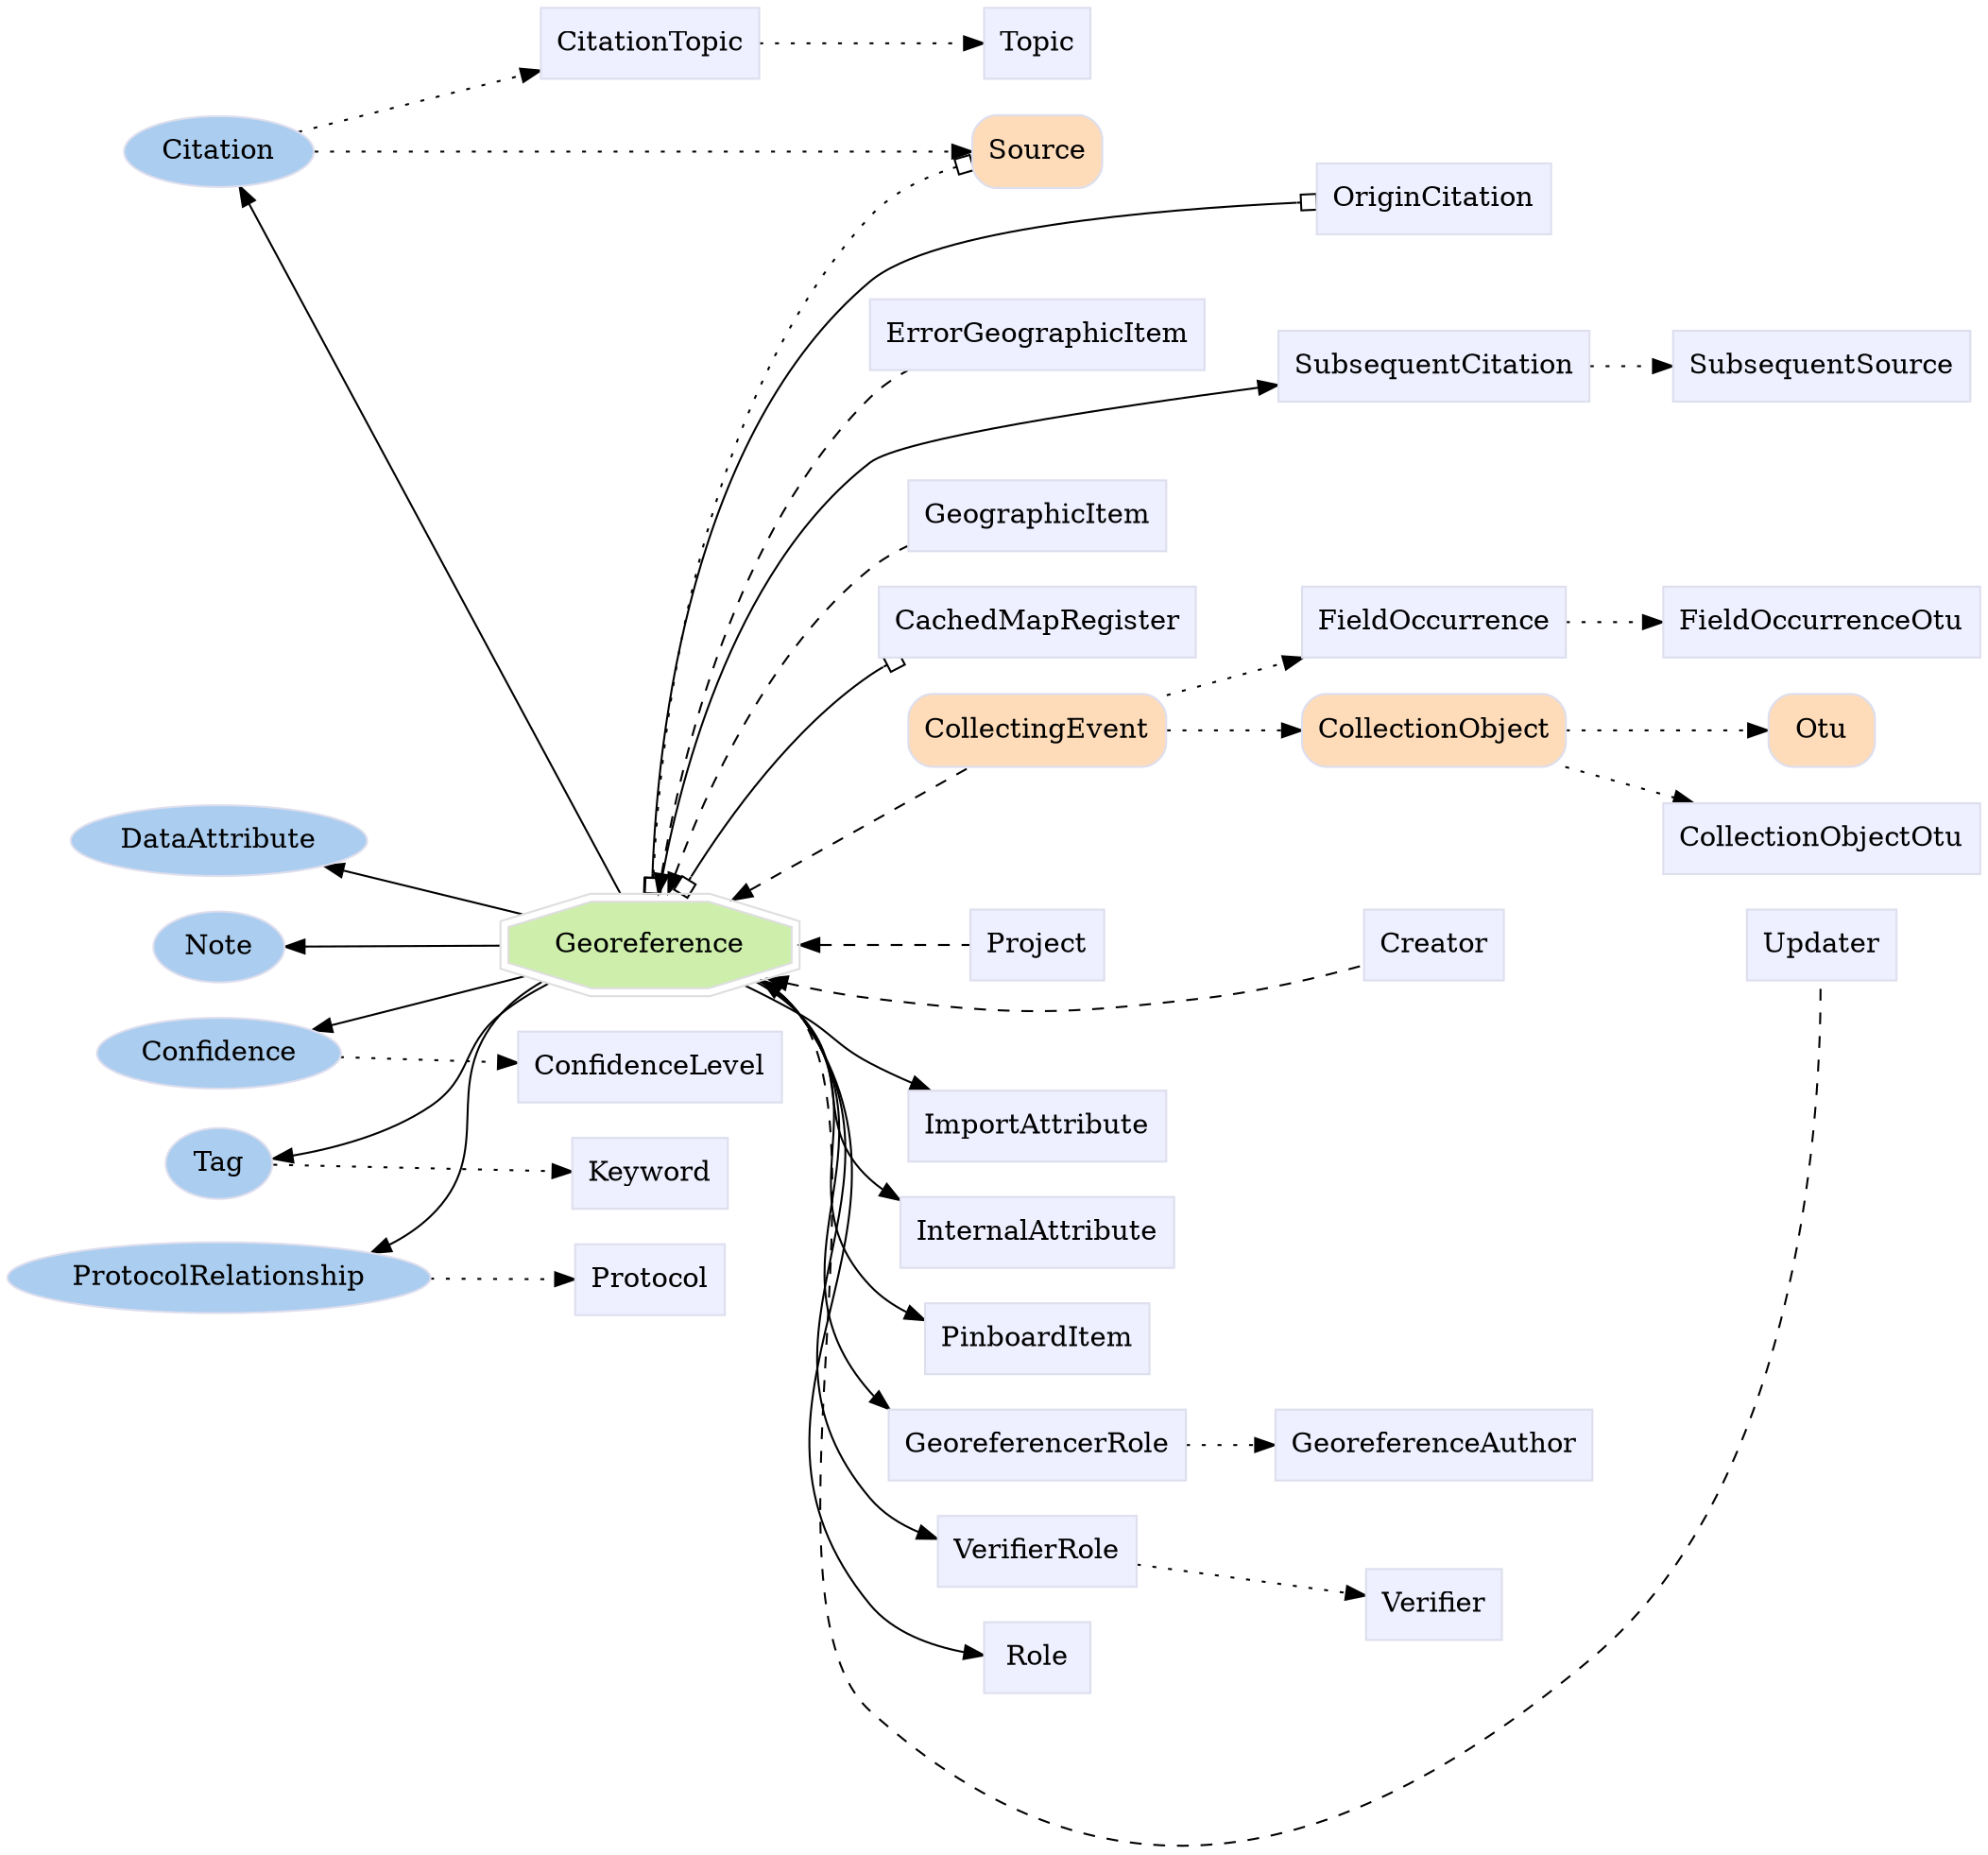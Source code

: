 digraph Georeference {
	graph [bb="0,0,849.03,919.9",
		label="",
		outputorder=edgesfirst,
		rankdir=LR
	];
	node [label="\N"];
	subgraph annotator_cluster {
		graph [rank=min];
		Citation	[color="#dddeee",
			fillcolor="#abcdef",
			group=annotator,
			height=0.5,
			href="/develop/Data/models.html#citation",
			label=Citation,
			pos="88.713,846.9",
			shape=oval,
			style=filled,
			target=_top,
			width=1.1279];
		Confidence	[color="#dddeee",
			fillcolor="#abcdef",
			group=annotator,
			height=0.5,
			href="/develop/Data/models.html#confidence",
			label=Confidence,
			pos="88.713,386.9",
			shape=oval,
			style=filled,
			target=_top,
			width=1.4833];
		DataAttribute	[color="#dddeee",
			fillcolor="#abcdef",
			group=annotator,
			height=0.5,
			href="/develop/Data/models.html#data-attribute",
			label=DataAttribute,
			pos="88.713,495.9",
			shape=oval,
			style=filled,
			target=_top,
			width=1.7108];
		Tag	[color="#dddeee",
			fillcolor="#abcdef",
			group=annotator,
			height=0.5,
			href="/develop/Data/models.html#tag",
			label=Tag,
			pos="88.713,331.9",
			shape=oval,
			style=filled,
			target=_top,
			width=0.75];
		Note	[color="#dddeee",
			fillcolor="#abcdef",
			group=annotator,
			height=0.5,
			href="/develop/Data/models.html#note",
			label=Note,
			pos="88.713,441.9",
			shape=oval,
			style=filled,
			target=_top,
			width=0.80088];
		ProtocolRelationship	[color="#dddeee",
			fillcolor="#abcdef",
			group=annotator,
			height=0.5,
			href="/develop/Data/models.html#protocol-relationship",
			label=ProtocolRelationship,
			pos="88.713,277.9",
			shape=oval,
			style=filled,
			target=_top,
			width=2.4643];
	}
	subgraph core {
		CollectionObject	[color="#dddeee",
			fillcolor="#fedcba",
			group=core,
			height=0.51389,
			href="/develop/Data/models.html#collection-object",
			label=CollectionObject,
			pos="621.03,552.9",
			shape=Mrecord,
			style=filled,
			target=_top,
			width=1.5035];
		CollectingEvent	[color="#dddeee",
			fillcolor="#fedcba",
			group=core,
			height=0.51389,
			href="/develop/Data/models.html#collecting-event",
			label=CollectingEvent,
			pos="455.03,552.9",
			shape=Mrecord,
			style=filled,
			target=_top,
			width=1.441];
		Otu	[color="#dddeee",
			fillcolor="#fedcba",
			group=core,
			height=0.51389,
			href="/develop/Data/models.html#otu",
			label=Otu,
			pos="784.78,552.9",
			shape=Mrecord,
			style=filled,
			target=_top,
			width=0.75];
		Source	[color="#dddeee",
			fillcolor="#fedcba",
			group=core,
			height=0.51389,
			href="/develop/Data/models.html#source",
			label=Source,
			pos="455.03,846.9",
			shape=Mrecord,
			style=filled,
			target=_top,
			width=0.75];
	}
	subgraph supporting {
		Georeference	[color="#dedede",
			fillcolor="#cdefab",
			group=target,
			height=0.61111,
			href="/develop/Data/models.html#georeference",
			label=Georeference,
			pos="282.98,443.9",
			shape=doubleoctagon,
			style=filled,
			target=_top,
			width=1.9321];
		CitationTopic	[color="#dddeee",
			fillcolor="#eeefff",
			group=supporting,
			height=0.5,
			href="/develop/Data/models.html#citation-topic",
			label=CitationTopic,
			pos="282.98,901.9",
			shape=box,
			style=filled,
			target=_top,
			width=1.2639];
		CollectionObjectOtu	[color="#dddeee",
			fillcolor="#eeefff",
			group=supporting,
			height=0.5,
			href="/develop/Data/models.html#collection-object-otu",
			label=CollectionObjectOtu,
			pos="784.78,497.9",
			shape=box,
			style=filled,
			target=_top,
			width=1.7847];
		ConfidenceLevel	[color="#dddeee",
			fillcolor="#eeefff",
			group=supporting,
			height=0.5,
			href="/develop/Data/models.html#confidence-level",
			label=ConfidenceLevel,
			pos="282.98,385.9",
			shape=box,
			style=filled,
			target=_top,
			width=1.5139];
		FieldOccurrence	[color="#dddeee",
			fillcolor="#eeefff",
			group=supporting,
			height=0.5,
			href="/develop/Data/models.html#field-occurrence",
			label=FieldOccurrence,
			pos="621.03,607.9",
			shape=box,
			style=filled,
			target=_top,
			width=1.4722];
		FieldOccurrenceOtu	[color="#dddeee",
			fillcolor="#eeefff",
			group=supporting,
			height=0.5,
			href="/develop/Data/models.html#field-occurrence-otu",
			label=FieldOccurrenceOtu,
			pos="784.78,607.9",
			shape=box,
			style=filled,
			target=_top,
			width=1.7535];
		GeoreferencerRole	[color="#dddeee",
			fillcolor="#eeefff",
			group=supporting,
			height=0.5,
			href="/develop/Data/models.html#georeferencer-role",
			label=GeoreferencerRole,
			pos="455.03,189.9",
			shape=box,
			style=filled,
			target=_top,
			width=1.6493];
		GeoreferenceAuthor	[color="#dddeee",
			fillcolor="#eeefff",
			group=supporting,
			height=0.5,
			href="/develop/Data/models.html#georeference-author",
			label=GeoreferenceAuthor,
			pos="621.03,189.9",
			shape=box,
			style=filled,
			target=_top,
			width=1.7639];
		ImportAttribute	[color="#dddeee",
			fillcolor="#eeefff",
			group=supporting,
			height=0.5,
			href="/develop/Data/models.html#import-attribute",
			label=ImportAttribute,
			pos="455.03,351.9",
			shape=box,
			style=filled,
			target=_top,
			width=1.4201];
		InternalAttribute	[color="#dddeee",
			fillcolor="#eeefff",
			group=supporting,
			height=0.5,
			href="/develop/Data/models.html#internal-attribute",
			label=InternalAttribute,
			pos="455.03,297.9",
			shape=box,
			style=filled,
			target=_top,
			width=1.4826];
		Keyword	[color="#dddeee",
			fillcolor="#eeefff",
			group=supporting,
			height=0.5,
			href="/develop/Data/models.html#keyword",
			label=Keyword,
			pos="282.98,331.9",
			shape=box,
			style=filled,
			target=_top,
			width=0.92014];
		PinboardItem	[color="#dddeee",
			fillcolor="#eeefff",
			group=supporting,
			height=0.5,
			href="/develop/Data/models.html#pinboard-item",
			label=PinboardItem,
			pos="455.03,243.9",
			shape=box,
			style=filled,
			target=_top,
			width=1.2535];
		Protocol	[color="#dddeee",
			fillcolor="#eeefff",
			group=supporting,
			height=0.5,
			href="/develop/Data/models.html#protocol",
			label=Protocol,
			pos="282.98,277.9",
			shape=box,
			style=filled,
			target=_top,
			width=0.85764];
		Role	[color="#dddeee",
			fillcolor="#eeefff",
			group=supporting,
			height=0.5,
			href="/develop/Data/models.html#role",
			label=Role,
			pos="455.03,81.903",
			shape=box,
			style=filled,
			target=_top,
			width=0.75];
		SubsequentCitation	[color="#dddeee",
			fillcolor="#eeefff",
			group=supporting,
			height=0.5,
			href="/develop/Data/models.html#subsequent-citation",
			label=SubsequentCitation,
			pos="621.03,726.9",
			shape=box,
			style=filled,
			target=_top,
			width=1.691];
		SubsequentSource	[color="#dddeee",
			fillcolor="#eeefff",
			group=supporting,
			height=0.5,
			href="/develop/Data/models.html#subsequent-source",
			label=SubsequentSource,
			pos="784.78,726.9",
			shape=box,
			style=filled,
			target=_top,
			width=1.6076];
		Topic	[color="#dddeee",
			fillcolor="#eeefff",
			group=supporting,
			height=0.5,
			href="/develop/Data/models.html#topic",
			label=Topic,
			pos="455.03,901.9",
			shape=box,
			style=filled,
			target=_top,
			width=0.75];
		VerifierRole	[color="#dddeee",
			fillcolor="#eeefff",
			group=supporting,
			height=0.5,
			href="/develop/Data/models.html#verifier-role",
			label=VerifierRole,
			pos="455.03,135.9",
			shape=box,
			style=filled,
			target=_top,
			width=1.1493];
		Verifier	[color="#dddeee",
			fillcolor="#eeefff",
			group=supporting,
			height=0.5,
			href="/develop/Data/models.html#verifier",
			label=Verifier,
			pos="621.03,108.9",
			shape=box,
			style=filled,
			target=_top,
			width=0.79514];
		Creator	[color="#dddeee",
			fillcolor="#eeefff",
			group=supporting,
			height=0.5,
			href="/develop/Data/models.html#creator",
			label=Creator,
			pos="621.03,443.9",
			shape=box,
			style=filled,
			target=_top,
			width=0.78472];
		ErrorGeographicItem	[color="#dddeee",
			fillcolor="#eeefff",
			group=supporting,
			height=0.5,
			href="/develop/Data/models.html#error-geographic-item",
			label=ErrorGeographicItem,
			pos="455.03,753.9",
			shape=box,
			style=filled,
			target=_top,
			width=1.8472];
		GeographicItem	[color="#dddeee",
			fillcolor="#eeefff",
			group=supporting,
			height=0.5,
			href="/develop/Data/models.html#geographic-item",
			label=GeographicItem,
			pos="455.03,661.9",
			shape=box,
			style=filled,
			target=_top,
			width=1.4514];
		Project	[color="#dddeee",
			fillcolor="#eeefff",
			group=supporting,
			height=0.5,
			href="/develop/Data/models.html#project",
			label=Project,
			pos="455.03,443.9",
			shape=box,
			style=filled,
			target=_top,
			width=0.75347];
		Updater	[color="#dddeee",
			fillcolor="#eeefff",
			group=supporting,
			height=0.5,
			href="/develop/Data/models.html#updater",
			label=Updater,
			pos="784.78,443.9",
			shape=box,
			style=filled,
			target=_top,
			width=0.82639];
		CachedMapRegister	[color="#dddeee",
			fillcolor="#eeefff",
			group=supporting,
			height=0.5,
			href="/develop/Data/models.html#cached-map-register",
			label=CachedMapRegister,
			pos="455.03,607.9",
			shape=box,
			style=filled,
			target=_top,
			width=1.7639];
		OriginCitation	[color="#dddeee",
			fillcolor="#eeefff",
			group=supporting,
			height=0.5,
			href="/develop/Data/models.html#origin-citation",
			label=OriginCitation,
			pos="621.03,822.9",
			shape=box,
			style=filled,
			target=_top,
			width=1.316];
	}
	Citation -> Source	[pos="e,427.74,846.9 129.74,846.9 200.69,846.9 347.49,846.9 416.56,846.9",
		style=dotted];
	Citation -> CitationTopic	[pos="e,237.19,889.09 123.64,856.61 152.02,864.73 193.08,876.47 226.27,885.97",
		style=dotted];
	Confidence -> ConfidenceLevel	[pos="e,228.3,386.18 142.51,386.63 165.54,386.51 192.77,386.37 217.03,386.24",
		style=dotted];
	Tag -> Keyword	[pos="e,249.56,331.9 116.04,331.9 147.55,331.9 200.75,331.9 238.41,331.9",
		style=dotted];
	ProtocolRelationship -> Protocol	[pos="e,252,277.9 177.69,277.9 199.59,277.9 222.06,277.9 240.51,277.9",
		style=dotted];
	CollectionObject -> Otu	[pos="e,757.64,552.9 675.45,552.9 698.63,552.9 725.23,552.9 746.27,552.9",
		style=dotted];
	CollectionObject -> CollectionObjectOtu	[pos="e,729.6,516.33 675.45,534.74 689.31,530.03 704.39,524.9 718.77,520.01",
		style=dotted];
	CollectingEvent -> CollectionObject	[pos="e,566.52,552.9 507.03,552.9 522.23,552.9 539.11,552.9 555.09,552.9",
		style=dotted];
	CollectingEvent -> FieldOccurrence	[pos="e,567.66,590.34 507.03,570 522.84,575.31 540.45,581.21 556.98,586.76",
		style=dotted];
	Source -> SubsequentCitation	[pos="e,595.01,745.21 481.3,828.42 509.31,807.92 554.65,774.75 585.82,751.94",
		style=invis];
	Source -> OriginCitation	[pos="e,573.23,829.75 482.38,843.05 503.78,839.92 534.73,835.39 561.87,831.41",
		style=invis];
	Georeference -> Citation	[pos="e,98.223,829.07 271.28,466.34 238.45,535.14 139.25,743.08 103.09,818.87"];
	Georeference -> Confidence	[pos="e,129.55,398.71 229.78,428.43 202.03,420.2 168.07,410.13 140.53,401.97"];
	Georeference -> DataAttribute	[pos="e,134.79,483.71 227.25,458.71 201.77,465.6 171.49,473.78 145.84,480.72"];
	Georeference -> Tag	[pos="e,115.58,335.53 235.29,427.01 227.54,423.06 219.92,418.37 213.43,412.9 191.64,394.57 200.24,376.94 177.43,359.9 162.65,348.87 143.38,\
342.09 126.66,337.98"];
	Georeference -> Note	[pos="e,117.67,442.19 213.3,443.19 184.97,442.89 153.17,442.56 128.92,442.31"];
	Georeference -> ProtocolRelationship	[pos="e,154.99,290.17 232.54,427.64 225.45,423.68 218.76,418.82 213.43,412.9 179.54,375.33 213.62,340.26 177.43,304.9 173.74,301.3 169.58,\
298.17 165.13,295.46"];
	Georeference -> CollectingEvent	[dir=back,
		pos="s,316.37,464.66 326.02,470.85 356.97,490.69 398.24,517.14 425.44,534.58",
		style=dashed];
	Georeference -> Source	[arrowhead=obox,
		arrowtail=obox,
		dir=both,
		pos="s,284.3,466.3 e,427.76,839.34 284.7,476.67 287.89,546.52 304.47,711.99 388.53,813.9 396.31,823.32 407.45,830.32 418.34,835.38",
		style=dotted];
	Georeference -> GeoreferencerRole	[pos="e,397.63,208.27 334.51,428.07 341.37,424.06 347.71,419.08 352.53,412.9 407.11,343.15 332.79,285.73 388.53,216.9 388.78,216.6 389.03,\
216.3 389.29,216"];
	Georeference -> ImportAttribute	[pos="e,412.74,370.33 327.63,426.17 336.09,422.18 344.75,417.69 352.53,412.9 370.04,402.14 371.2,394.93 388.53,383.9 393.04,381.04 397.83,\
378.25 402.7,375.59"];
	Georeference -> InternalAttribute	[pos="e,401.21,315.1 332.73,427.52 339.99,423.56 346.91,418.73 352.53,412.9 381.87,382.48 358.69,354.82 388.53,324.9 389.7,323.73 390.93,\
322.61 392.2,321.54"];
	Georeference -> PinboardItem	[pos="e,409.48,255.65 333.81,427.98 340.85,423.97 347.42,419.01 352.53,412.9 394.34,362.99 345.9,320.11 388.53,270.9 391.71,267.24 395.45,\
264.07 399.52,261.32"];
	Georeference -> Role	[pos="e,427.76,86.166 335.2,428.13 341.89,424.12 347.98,419.12 352.53,412.9 432.91,303.13 306.32,217.31 388.53,108.9 395.56,99.641 406.32,\
93.538 417.11,89.524"];
	Georeference -> SubsequentCitation	[pos="e,559.82,723.53 286.4,466.12 292.99,514.98 315.94,631.97 388.53,688.9 412.87,707.99 489.81,717.8 548.37,722.63"];
	Georeference -> VerifierRole	[pos="e,413.32,145.19 334.72,428.23 341.56,424.2 347.83,419.17 352.53,412.9 419.98,323.17 319.58,251.49 388.53,162.9 392.55,157.74 397.73,\
153.56 403.4,150.17"];
	Georeference -> Creator	[dir=back,
		pos="s,334.8,428.03 345.76,425.2 359.7,421.75 374.52,418.68 388.53,416.9 447.17,409.45 462.95,409.02 521.53,416.9 545.96,420.19 572.9,\
427.87 592.42,434.2",
		style=dashed];
	Georeference -> ErrorGeographicItem	[dir=back,
		pos="s,286.73,466.27 288.44,477.46 297.59,534.31 323.43,650.32 388.53,721.9 393.3,727.15 399.12,731.63 405.3,735.43",
		style=dashed];
	Georeference -> GeographicItem	[dir=back,
		pos="s,290.68,466.2 294.31,476.93 308.99,518.9 339.66,591.12 388.53,634.9 392.66,638.6 397.35,641.82 402.3,644.64",
		style=dashed];
	Georeference -> Project	[dir=back,
		pos="s,352.66,443.9 363.88,443.9 386.88,443.9 410.39,443.9 427.63,443.9",
		style=dashed];
	Georeference -> Updater	[dir=back,
		pos="s,335.3,428.2 344.46,421.63 347.48,419.03 350.22,416.13 352.53,412.9 399.2,347.98 329.24,108.54 388.53,54.903 486.51,-33.711 586.42,\
-6.5533 684.53,81.903 737.29,129.47 772.17,358.53 781.36,425.49",
		style=dashed];
	Georeference -> CachedMapRegister	[arrowhead=obox,
		arrowtail=obox,
		dir=both,
		pos="s,296.24,466.29 e,403.53,589.51 301.51,475.16 319.83,505.42 351.11,550.87 388.53,579.9 390.54,581.46 392.65,582.95 394.83,584.37"];
	Georeference -> OriginCitation	[arrowhead=obox,
		arrowtail=obox,
		dir=both,
		pos="s,283.57,466.09 e,573.21,820.07 283.68,476.57 284.97,544.41 298.17,700.89 388.53,780.9 413.83,803.3 503.1,814.29 563.11,819.26"];
	CitationTopic -> Topic	[pos="e,427.65,901.9 328.66,901.9 355.97,901.9 390.5,901.9 416.41,901.9",
		style=dotted];
	FieldOccurrence -> FieldOccurrenceOtu	[pos="e,721.36,607.9 674.1,607.9 685.51,607.9 697.8,607.9 709.88,607.9",
		style=dotted];
	GeoreferencerRole -> GeoreferenceAuthor	[pos="e,557.26,189.9 514.78,189.9 524.9,189.9 535.54,189.9 546.01,189.9",
		style=dotted];
	Role -> Verifier	[pos="e,592.1,104.3 482.38,86.241 509.04,90.629 550.55,97.463 581.02,102.48",
		style=invis];
	SubsequentCitation -> SubsequentSource	[pos="e,726.46,726.9 682.26,726.9 693,726.9 704.25,726.9 715.2,726.9",
		style=dotted];
	VerifierRole -> Verifier	[pos="e,592.29,113.47 496.57,129.23 522.4,124.98 555.68,119.5 581.17,115.3",
		style=dotted];
	Creator -> Updater	[pos="e,754.57,443.9 649.47,443.9 675.14,443.9 713.8,443.9 743.07,443.9",
		style=invis];
	Project -> Creator	[pos="e,592.38,443.9 482.38,443.9 509,443.9 550.43,443.9 580.89,443.9",
		style=invis];
}
